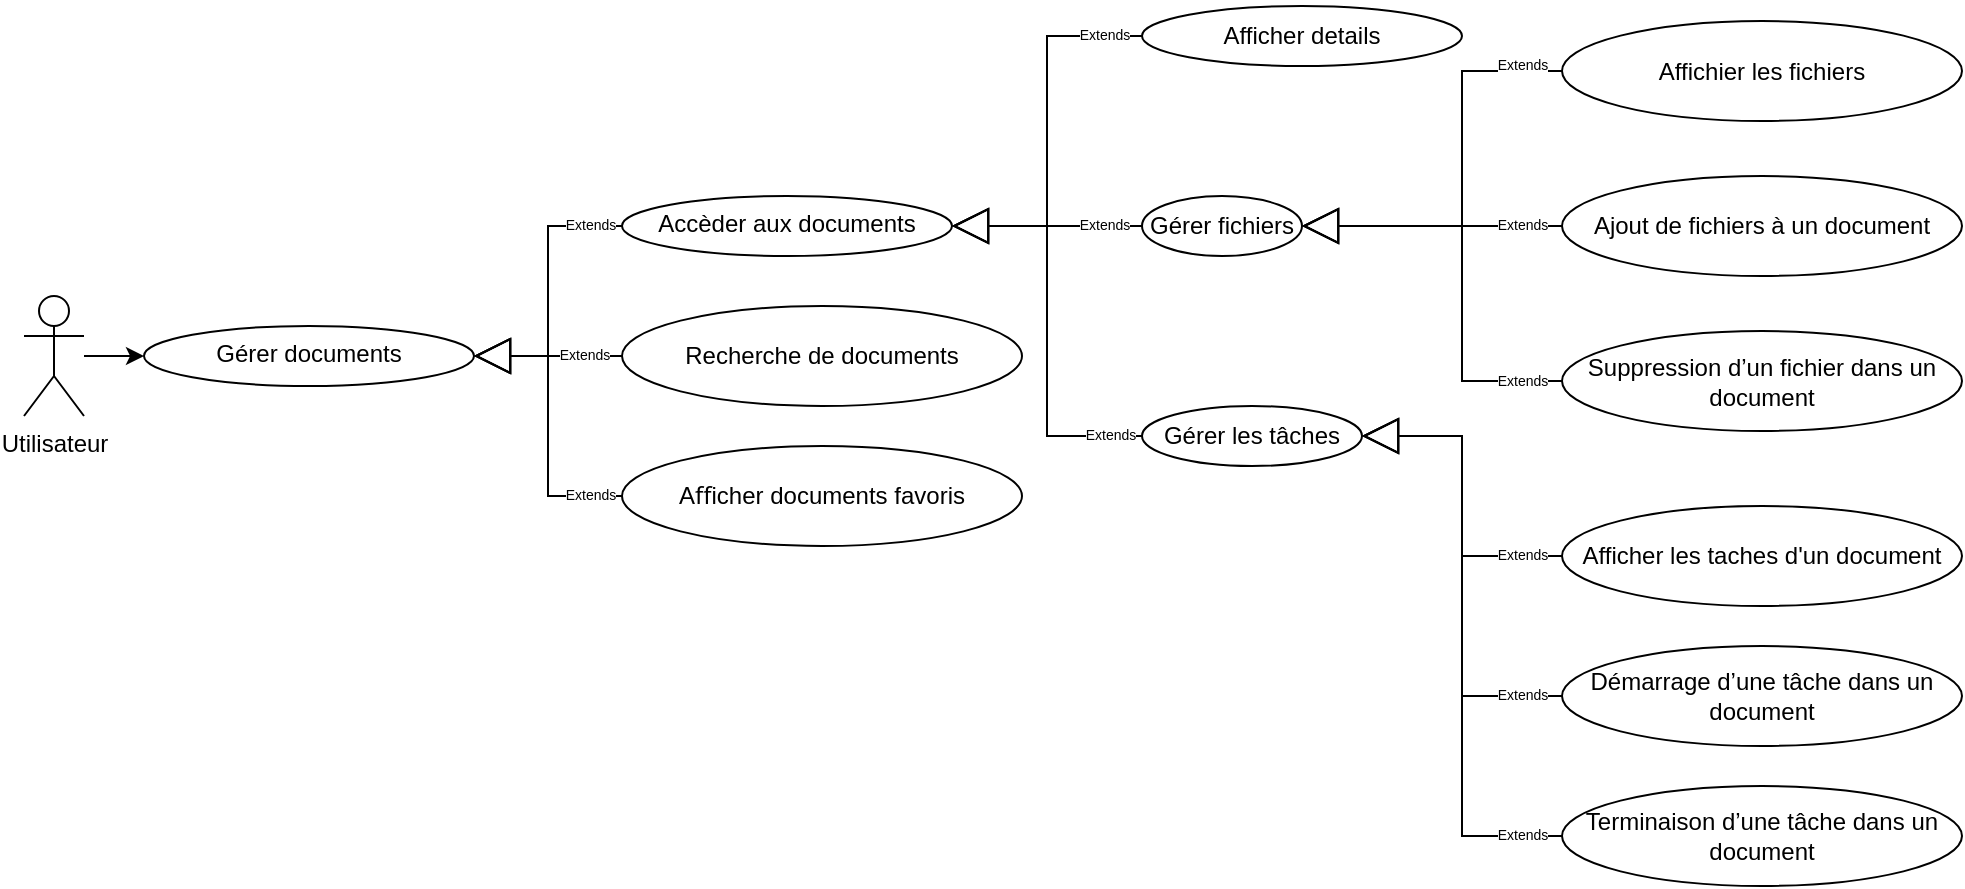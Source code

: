 <mxfile version="21.1.2" type="device">
  <diagram name="Page-1" id="nQ3Bp0haaYBXYoLkhWMa">
    <mxGraphModel dx="2389" dy="2086" grid="1" gridSize="10" guides="1" tooltips="1" connect="1" arrows="1" fold="1" page="1" pageScale="1" pageWidth="827" pageHeight="1169" math="0" shadow="0">
      <root>
        <mxCell id="0" />
        <mxCell id="1" parent="0" />
        <mxCell id="LQe1uEJPmo_w0piCfuKf-36" style="edgeStyle=orthogonalEdgeStyle;rounded=0;orthogonalLoop=1;jettySize=auto;html=1;entryX=0;entryY=0.5;entryDx=0;entryDy=0;" edge="1" parent="1" source="LQe1uEJPmo_w0piCfuKf-1" target="LQe1uEJPmo_w0piCfuKf-34">
          <mxGeometry relative="1" as="geometry" />
        </mxCell>
        <mxCell id="LQe1uEJPmo_w0piCfuKf-1" value="Utilisateur" style="shape=umlActor;verticalLabelPosition=bottom;verticalAlign=top;html=1;outlineConnect=0;" vertex="1" parent="1">
          <mxGeometry y="145" width="30" height="60" as="geometry" />
        </mxCell>
        <mxCell id="LQe1uEJPmo_w0piCfuKf-3" value="Accèder aux documents" style="ellipse;whiteSpace=wrap;html=1;verticalAlign=top;" vertex="1" parent="1">
          <mxGeometry x="299" y="95" width="165" height="30" as="geometry" />
        </mxCell>
        <mxCell id="LQe1uEJPmo_w0piCfuKf-5" value="Extends" style="endArrow=block;endSize=16;endFill=0;html=1;rounded=0;entryX=1;entryY=0.5;entryDx=0;entryDy=0;exitX=0;exitY=0.5;exitDx=0;exitDy=0;strokeColor=default;edgeStyle=orthogonalEdgeStyle;fontSize=7;" edge="1" parent="1" source="LQe1uEJPmo_w0piCfuKf-6" target="LQe1uEJPmo_w0piCfuKf-3">
          <mxGeometry x="-0.8" width="160" relative="1" as="geometry">
            <mxPoint x="389" y="50" as="sourcePoint" />
            <mxPoint x="559" y="130" as="targetPoint" />
            <mxPoint as="offset" />
          </mxGeometry>
        </mxCell>
        <mxCell id="LQe1uEJPmo_w0piCfuKf-6" value="&lt;div&gt;Afficher details&lt;/div&gt;" style="ellipse;whiteSpace=wrap;html=1;" vertex="1" parent="1">
          <mxGeometry x="559" width="160" height="30" as="geometry" />
        </mxCell>
        <mxCell id="LQe1uEJPmo_w0piCfuKf-8" value="Extends" style="endArrow=block;endSize=16;endFill=0;html=1;rounded=0;exitX=0;exitY=0.5;exitDx=0;exitDy=0;entryX=1;entryY=0.5;entryDx=0;entryDy=0;strokeColor=default;edgeStyle=orthogonalEdgeStyle;fontSize=7;" edge="1" parent="1" source="LQe1uEJPmo_w0piCfuKf-9" target="LQe1uEJPmo_w0piCfuKf-16">
          <mxGeometry x="-0.692" width="160" relative="1" as="geometry">
            <mxPoint x="560" y="140" as="sourcePoint" />
            <mxPoint x="700" y="230" as="targetPoint" />
            <mxPoint as="offset" />
          </mxGeometry>
        </mxCell>
        <mxCell id="LQe1uEJPmo_w0piCfuKf-9" value="&lt;div&gt;Ajout de fichiers&amp;nbsp;&lt;span style=&quot;background-color: initial;&quot;&gt;à un document&lt;/span&gt;&lt;/div&gt;" style="ellipse;whiteSpace=wrap;html=1;" vertex="1" parent="1">
          <mxGeometry x="769" y="85" width="200" height="50" as="geometry" />
        </mxCell>
        <mxCell id="LQe1uEJPmo_w0piCfuKf-10" value="&lt;div&gt;Suppression&amp;nbsp;&lt;span style=&quot;background-color: initial;&quot;&gt;d’un fichier dans&amp;nbsp;&lt;/span&gt;&lt;span style=&quot;background-color: initial;&quot;&gt;un document&lt;/span&gt;&lt;/div&gt;" style="ellipse;whiteSpace=wrap;html=1;" vertex="1" parent="1">
          <mxGeometry x="769" y="162.5" width="200" height="50" as="geometry" />
        </mxCell>
        <mxCell id="LQe1uEJPmo_w0piCfuKf-11" value="Extends" style="endArrow=block;endSize=16;endFill=0;html=1;rounded=0;exitX=0;exitY=0.5;exitDx=0;exitDy=0;entryX=1;entryY=0.5;entryDx=0;entryDy=0;strokeColor=default;edgeStyle=orthogonalEdgeStyle;fontSize=7;" edge="1" parent="1" source="LQe1uEJPmo_w0piCfuKf-10" target="LQe1uEJPmo_w0piCfuKf-16">
          <mxGeometry x="-0.807" width="160" relative="1" as="geometry">
            <mxPoint x="570" y="150" as="sourcePoint" />
            <mxPoint x="700" y="230" as="targetPoint" />
            <Array as="points">
              <mxPoint x="719" y="188" />
              <mxPoint x="719" y="110" />
            </Array>
            <mxPoint as="offset" />
          </mxGeometry>
        </mxCell>
        <mxCell id="LQe1uEJPmo_w0piCfuKf-12" value="Recherche de documents" style="ellipse;whiteSpace=wrap;html=1;" vertex="1" parent="1">
          <mxGeometry x="299" y="150" width="200" height="50" as="geometry" />
        </mxCell>
        <mxCell id="LQe1uEJPmo_w0piCfuKf-13" value="Aﬀicher documents favoris" style="ellipse;whiteSpace=wrap;html=1;" vertex="1" parent="1">
          <mxGeometry x="299" y="220" width="200" height="50" as="geometry" />
        </mxCell>
        <mxCell id="LQe1uEJPmo_w0piCfuKf-14" value="Terminaison&amp;nbsp;d’une tâche dans&amp;nbsp;&lt;span style=&quot;border-color: var(--border-color); background-color: initial;&quot;&gt;un document&lt;/span&gt;" style="ellipse;whiteSpace=wrap;html=1;" vertex="1" parent="1">
          <mxGeometry x="769" y="390" width="200" height="50" as="geometry" />
        </mxCell>
        <mxCell id="LQe1uEJPmo_w0piCfuKf-15" value="Démarrage&amp;nbsp;d’une tâche dans&amp;nbsp;&lt;span style=&quot;border-color: var(--border-color); background-color: initial;&quot;&gt;un document&lt;/span&gt;" style="ellipse;whiteSpace=wrap;html=1;" vertex="1" parent="1">
          <mxGeometry x="769" y="320" width="200" height="50" as="geometry" />
        </mxCell>
        <mxCell id="LQe1uEJPmo_w0piCfuKf-16" value="Gérer fichiers" style="ellipse;whiteSpace=wrap;html=1;" vertex="1" parent="1">
          <mxGeometry x="559" y="95" width="80" height="30" as="geometry" />
        </mxCell>
        <mxCell id="LQe1uEJPmo_w0piCfuKf-17" value="Gérer les tâches" style="ellipse;whiteSpace=wrap;html=1;" vertex="1" parent="1">
          <mxGeometry x="559" y="200" width="110" height="30" as="geometry" />
        </mxCell>
        <mxCell id="LQe1uEJPmo_w0piCfuKf-18" value="&lt;div&gt;Afficher les taches d&#39;un document&lt;/div&gt;" style="ellipse;whiteSpace=wrap;html=1;" vertex="1" parent="1">
          <mxGeometry x="769" y="250" width="200" height="50" as="geometry" />
        </mxCell>
        <mxCell id="LQe1uEJPmo_w0piCfuKf-20" value="Extends" style="endArrow=block;endSize=16;endFill=0;html=1;rounded=0;exitX=0;exitY=0.5;exitDx=0;exitDy=0;entryX=1;entryY=0.5;entryDx=0;entryDy=0;strokeColor=default;edgeStyle=orthogonalEdgeStyle;fontSize=7;" edge="1" parent="1" source="LQe1uEJPmo_w0piCfuKf-14" target="LQe1uEJPmo_w0piCfuKf-17">
          <mxGeometry x="-0.867" width="160" relative="1" as="geometry">
            <mxPoint x="744" y="165" as="sourcePoint" />
            <mxPoint x="658" y="151" as="targetPoint" />
            <mxPoint as="offset" />
          </mxGeometry>
        </mxCell>
        <mxCell id="LQe1uEJPmo_w0piCfuKf-21" value="Extends" style="endArrow=block;endSize=16;endFill=0;html=1;rounded=0;exitX=0;exitY=0.5;exitDx=0;exitDy=0;entryX=1;entryY=0.5;entryDx=0;entryDy=0;strokeColor=default;edgeStyle=orthogonalEdgeStyle;fontSize=7;" edge="1" parent="1" source="LQe1uEJPmo_w0piCfuKf-15" target="LQe1uEJPmo_w0piCfuKf-17">
          <mxGeometry x="-0.826" width="160" relative="1" as="geometry">
            <mxPoint x="754" y="175" as="sourcePoint" />
            <mxPoint x="668" y="161" as="targetPoint" />
            <mxPoint as="offset" />
          </mxGeometry>
        </mxCell>
        <mxCell id="LQe1uEJPmo_w0piCfuKf-22" value="Extends" style="endArrow=block;endSize=16;endFill=0;html=1;rounded=0;exitX=0;exitY=0.5;exitDx=0;exitDy=0;entryX=1;entryY=0.5;entryDx=0;entryDy=0;strokeColor=default;edgeStyle=orthogonalEdgeStyle;fontSize=7;" edge="1" parent="1" source="LQe1uEJPmo_w0piCfuKf-18" target="LQe1uEJPmo_w0piCfuKf-17">
          <mxGeometry x="-0.75" width="160" relative="1" as="geometry">
            <mxPoint x="764" y="185" as="sourcePoint" />
            <mxPoint x="678" y="171" as="targetPoint" />
            <mxPoint as="offset" />
          </mxGeometry>
        </mxCell>
        <mxCell id="LQe1uEJPmo_w0piCfuKf-23" value="Extends" style="endArrow=block;endSize=16;endFill=0;html=1;rounded=0;entryX=1;entryY=0.5;entryDx=0;entryDy=0;exitX=0;exitY=0.5;exitDx=0;exitDy=0;strokeColor=default;edgeStyle=orthogonalEdgeStyle;fontSize=7;" edge="1" parent="1" source="LQe1uEJPmo_w0piCfuKf-16" target="LQe1uEJPmo_w0piCfuKf-3">
          <mxGeometry x="-0.6" width="160" relative="1" as="geometry">
            <mxPoint x="393" y="-5" as="sourcePoint" />
            <mxPoint x="334" y="110" as="targetPoint" />
            <mxPoint as="offset" />
          </mxGeometry>
        </mxCell>
        <mxCell id="LQe1uEJPmo_w0piCfuKf-24" value="Extends" style="endArrow=block;endSize=16;endFill=0;html=1;rounded=0;entryX=1;entryY=0.5;entryDx=0;entryDy=0;exitX=0;exitY=0.5;exitDx=0;exitDy=0;strokeColor=default;edgeStyle=orthogonalEdgeStyle;fontSize=7;" edge="1" parent="1" source="LQe1uEJPmo_w0piCfuKf-17" target="LQe1uEJPmo_w0piCfuKf-3">
          <mxGeometry x="-0.834" width="160" relative="1" as="geometry">
            <mxPoint x="424" y="105" as="sourcePoint" />
            <mxPoint x="334" y="110" as="targetPoint" />
            <mxPoint as="offset" />
          </mxGeometry>
        </mxCell>
        <mxCell id="LQe1uEJPmo_w0piCfuKf-25" value="Extends" style="endArrow=block;endSize=16;endFill=0;html=1;rounded=0;entryX=1;entryY=0.5;entryDx=0;entryDy=0;exitX=0;exitY=0.5;exitDx=0;exitDy=0;strokeColor=default;edgeStyle=orthogonalEdgeStyle;fontSize=7;" edge="1" parent="1" source="LQe1uEJPmo_w0piCfuKf-12" target="LQe1uEJPmo_w0piCfuKf-34">
          <mxGeometry x="-0.486" width="160" relative="1" as="geometry">
            <mxPoint x="449" y="255" as="sourcePoint" />
            <mxPoint x="365" y="110" as="targetPoint" />
            <mxPoint as="offset" />
          </mxGeometry>
        </mxCell>
        <mxCell id="LQe1uEJPmo_w0piCfuKf-26" value="Extends" style="endArrow=block;endSize=16;endFill=0;html=1;rounded=0;exitX=0;exitY=0.5;exitDx=0;exitDy=0;edgeStyle=orthogonalEdgeStyle;entryX=1;entryY=0.5;entryDx=0;entryDy=0;jumpSize=3;fontSize=7;" edge="1" parent="1" source="LQe1uEJPmo_w0piCfuKf-13" target="LQe1uEJPmo_w0piCfuKf-34">
          <mxGeometry x="-0.771" width="160" relative="1" as="geometry">
            <mxPoint x="449" y="385" as="sourcePoint" />
            <mxPoint x="331" y="111" as="targetPoint" />
            <mxPoint as="offset" />
          </mxGeometry>
        </mxCell>
        <mxCell id="LQe1uEJPmo_w0piCfuKf-32" value="&lt;div&gt;Affichier les fichiers&lt;/div&gt;" style="ellipse;whiteSpace=wrap;html=1;" vertex="1" parent="1">
          <mxGeometry x="769" y="7.5" width="200" height="50" as="geometry" />
        </mxCell>
        <mxCell id="LQe1uEJPmo_w0piCfuKf-33" value="Extends" style="endArrow=block;endSize=16;endFill=0;html=1;rounded=0;exitX=0;exitY=0.5;exitDx=0;exitDy=0;entryX=1;entryY=0.5;entryDx=0;entryDy=0;strokeColor=default;edgeStyle=orthogonalEdgeStyle;fontSize=7;" edge="1" parent="1" source="LQe1uEJPmo_w0piCfuKf-32" target="LQe1uEJPmo_w0piCfuKf-16">
          <mxGeometry x="-0.807" y="-3" width="160" relative="1" as="geometry">
            <mxPoint x="798" y="200" as="sourcePoint" />
            <mxPoint x="649" y="125" as="targetPoint" />
            <Array as="points">
              <mxPoint x="719" y="33" />
              <mxPoint x="719" y="110" />
            </Array>
            <mxPoint as="offset" />
          </mxGeometry>
        </mxCell>
        <mxCell id="LQe1uEJPmo_w0piCfuKf-34" value="Gérer documents" style="ellipse;whiteSpace=wrap;html=1;verticalAlign=top;" vertex="1" parent="1">
          <mxGeometry x="60" y="160" width="165" height="30" as="geometry" />
        </mxCell>
        <mxCell id="LQe1uEJPmo_w0piCfuKf-38" value="Extends" style="endArrow=block;endSize=16;endFill=0;html=1;rounded=0;exitX=0;exitY=0.5;exitDx=0;exitDy=0;edgeStyle=orthogonalEdgeStyle;entryX=1;entryY=0.5;entryDx=0;entryDy=0;jumpSize=3;fontSize=7;" edge="1" parent="1" source="LQe1uEJPmo_w0piCfuKf-3" target="LQe1uEJPmo_w0piCfuKf-34">
          <mxGeometry x="-0.765" width="160" relative="1" as="geometry">
            <mxPoint x="340" y="325" as="sourcePoint" />
            <mxPoint x="275" y="185" as="targetPoint" />
            <mxPoint as="offset" />
          </mxGeometry>
        </mxCell>
      </root>
    </mxGraphModel>
  </diagram>
</mxfile>
